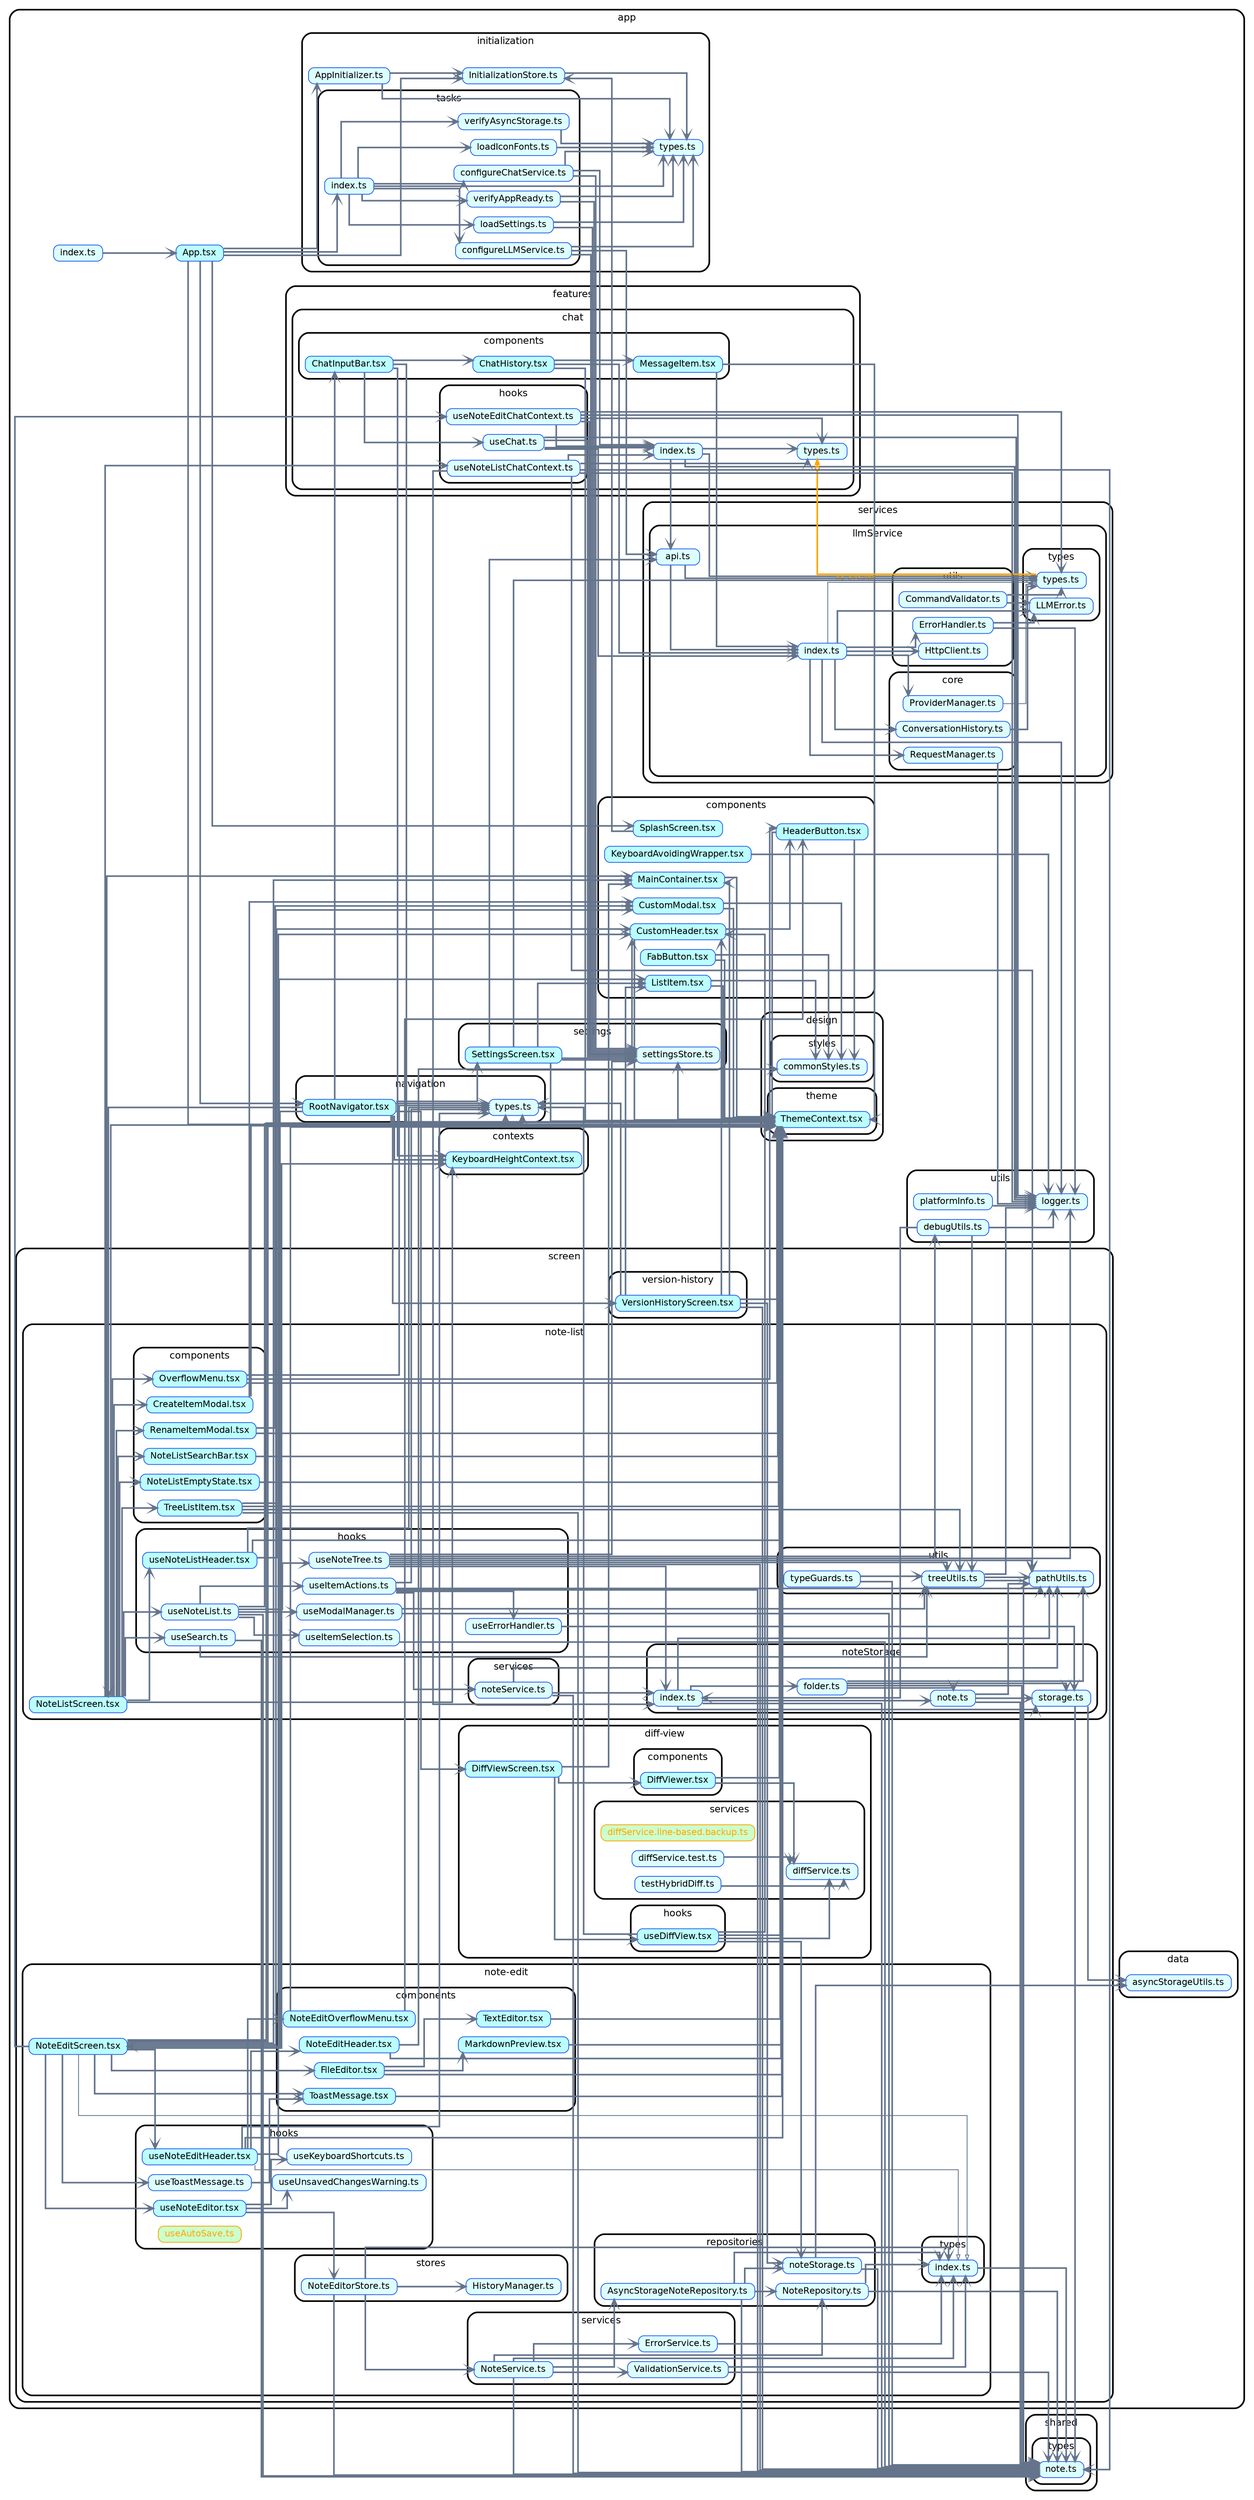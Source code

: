 strict digraph "dependency-cruiser output"{
    rankdir="LR" splines="ortho" overlap="false" nodesep="0.16" ranksep="0.18" fontname="Helvetica" fontsize="12" style="rounded,bold,filled" fillcolor="#ffffff" compound="true" bgcolor="white" concentrate="true"
    node [shape="box" style="filled,rounded" height="0.2" color="#2563eb" fillcolor="#e8f4fd" fontcolor="black" fontname="Helvetica" fontsize="11"]
    edge [arrowhead="vee" arrowsize="0.6" penwidth="2" color="#64748b" fontname="Helvetica" fontsize="9"]

    subgraph "cluster_app" {label="app" "app/App.tsx" [label=<App.tsx> tooltip="App.tsx" URL="app/App.tsx" fillcolor="#bbfeff"] }
    "app/App.tsx" -> "app/components/SplashScreen.tsx"
    "app/App.tsx" -> "app/design/theme/ThemeContext.tsx"
    "app/App.tsx" -> "app/initialization/AppInitializer.ts"
    "app/App.tsx" -> "app/initialization/InitializationStore.ts"
    "app/App.tsx" -> "app/initialization/tasks/index.ts"
    "app/App.tsx" -> "app/navigation/RootNavigator.tsx"
    subgraph "cluster_app" {label="app" subgraph "cluster_app/components" {label="components" "app/components/CustomHeader.tsx" [label=<CustomHeader.tsx> tooltip="CustomHeader.tsx" URL="app/components/CustomHeader.tsx" fillcolor="#bbfeff"] } }
    "app/components/CustomHeader.tsx" -> "app/design/theme/ThemeContext.tsx"
    "app/components/CustomHeader.tsx" -> "app/components/HeaderButton.tsx"
    subgraph "cluster_app" {label="app" subgraph "cluster_app/components" {label="components" "app/components/CustomModal.tsx" [label=<CustomModal.tsx> tooltip="CustomModal.tsx" URL="app/components/CustomModal.tsx" fillcolor="#bbfeff"] } }
    "app/components/CustomModal.tsx" -> "app/design/styles/commonStyles.ts"
    "app/components/CustomModal.tsx" -> "app/design/theme/ThemeContext.tsx"
    subgraph "cluster_app" {label="app" subgraph "cluster_app/components" {label="components" "app/components/FabButton.tsx" [label=<FabButton.tsx> tooltip="FabButton.tsx" URL="app/components/FabButton.tsx" fillcolor="#bbfeff"] } }
    "app/components/FabButton.tsx" -> "app/design/styles/commonStyles.ts"
    "app/components/FabButton.tsx" -> "app/design/theme/ThemeContext.tsx"
    subgraph "cluster_app" {label="app" subgraph "cluster_app/components" {label="components" "app/components/HeaderButton.tsx" [label=<HeaderButton.tsx> tooltip="HeaderButton.tsx" URL="app/components/HeaderButton.tsx" fillcolor="#bbfeff"] } }
    "app/components/HeaderButton.tsx" -> "app/design/styles/commonStyles.ts"
    "app/components/HeaderButton.tsx" -> "app/design/theme/ThemeContext.tsx"
    subgraph "cluster_app" {label="app" subgraph "cluster_app/components" {label="components" "app/components/KeyboardAvoidingWrapper.tsx" [label=<KeyboardAvoidingWrapper.tsx> tooltip="KeyboardAvoidingWrapper.tsx" URL="app/components/KeyboardAvoidingWrapper.tsx" fillcolor="#bbfeff"] } }
    "app/components/KeyboardAvoidingWrapper.tsx" -> "app/utils/logger.ts"
    subgraph "cluster_app" {label="app" subgraph "cluster_app/components" {label="components" "app/components/ListItem.tsx" [label=<ListItem.tsx> tooltip="ListItem.tsx" URL="app/components/ListItem.tsx" fillcolor="#bbfeff"] } }
    "app/components/ListItem.tsx" -> "app/design/styles/commonStyles.ts"
    "app/components/ListItem.tsx" -> "app/design/theme/ThemeContext.tsx"
    subgraph "cluster_app" {label="app" subgraph "cluster_app/components" {label="components" "app/components/MainContainer.tsx" [label=<MainContainer.tsx> tooltip="MainContainer.tsx" URL="app/components/MainContainer.tsx" fillcolor="#bbfeff"] } }
    "app/components/MainContainer.tsx" -> "app/design/theme/ThemeContext.tsx"
    subgraph "cluster_app" {label="app" subgraph "cluster_app/components" {label="components" "app/components/SplashScreen.tsx" [label=<SplashScreen.tsx> tooltip="SplashScreen.tsx" URL="app/components/SplashScreen.tsx" fillcolor="#bbfeff"] } }
    "app/components/SplashScreen.tsx" -> "app/initialization/InitializationStore.ts"
    subgraph "cluster_app" {label="app" subgraph "cluster_app/contexts" {label="contexts" "app/contexts/KeyboardHeightContext.tsx" [label=<KeyboardHeightContext.tsx> tooltip="KeyboardHeightContext.tsx" URL="app/contexts/KeyboardHeightContext.tsx" fillcolor="#bbfeff"] } }
    subgraph "cluster_app" {label="app" subgraph "cluster_app/data" {label="data" "app/data/asyncStorageUtils.ts" [label=<asyncStorageUtils.ts> tooltip="asyncStorageUtils.ts" URL="app/data/asyncStorageUtils.ts" fillcolor="#ddfeff"] } }
    subgraph "cluster_app" {label="app" subgraph "cluster_app/design" {label="design" subgraph "cluster_app/design/styles" {label="styles" "app/design/styles/commonStyles.ts" [label=<commonStyles.ts> tooltip="commonStyles.ts" URL="app/design/styles/commonStyles.ts" fillcolor="#ddfeff"] } } }
    subgraph "cluster_app" {label="app" subgraph "cluster_app/design" {label="design" subgraph "cluster_app/design/theme" {label="theme" "app/design/theme/ThemeContext.tsx" [label=<ThemeContext.tsx> tooltip="ThemeContext.tsx" URL="app/design/theme/ThemeContext.tsx" fillcolor="#bbfeff"] } } }
    "app/design/theme/ThemeContext.tsx" -> "app/settings/settingsStore.ts"
    subgraph "cluster_app" {label="app" subgraph "cluster_app/features" {label="features" subgraph "cluster_app/features/chat" {label="chat" subgraph "cluster_app/features/chat/components" {label="components" "app/features/chat/components/ChatHistory.tsx" [label=<ChatHistory.tsx> tooltip="ChatHistory.tsx" URL="app/features/chat/components/ChatHistory.tsx" fillcolor="#bbfeff"] } } } }
    "app/features/chat/components/ChatHistory.tsx" -> "app/design/theme/ThemeContext.tsx"
    "app/features/chat/components/ChatHistory.tsx" -> "app/services/llmService/index.ts"
    "app/features/chat/components/ChatHistory.tsx" -> "app/features/chat/components/MessageItem.tsx"
    subgraph "cluster_app" {label="app" subgraph "cluster_app/features" {label="features" subgraph "cluster_app/features/chat" {label="chat" subgraph "cluster_app/features/chat/components" {label="components" "app/features/chat/components/ChatInputBar.tsx" [label=<ChatInputBar.tsx> tooltip="ChatInputBar.tsx" URL="app/features/chat/components/ChatInputBar.tsx" fillcolor="#bbfeff"] } } } }
    "app/features/chat/components/ChatInputBar.tsx" -> "app/contexts/KeyboardHeightContext.tsx"
    "app/features/chat/components/ChatInputBar.tsx" -> "app/design/theme/ThemeContext.tsx"
    "app/features/chat/components/ChatInputBar.tsx" -> "app/features/chat/components/ChatHistory.tsx"
    "app/features/chat/components/ChatInputBar.tsx" -> "app/features/chat/hooks/useChat.ts"
    subgraph "cluster_app" {label="app" subgraph "cluster_app/features" {label="features" subgraph "cluster_app/features/chat" {label="chat" subgraph "cluster_app/features/chat/components" {label="components" "app/features/chat/components/MessageItem.tsx" [label=<MessageItem.tsx> tooltip="MessageItem.tsx" URL="app/features/chat/components/MessageItem.tsx" fillcolor="#bbfeff"] } } } }
    "app/features/chat/components/MessageItem.tsx" -> "app/design/theme/ThemeContext.tsx"
    "app/features/chat/components/MessageItem.tsx" -> "app/services/llmService/index.ts"
    subgraph "cluster_app" {label="app" subgraph "cluster_app/features" {label="features" subgraph "cluster_app/features/chat" {label="chat" subgraph "cluster_app/features/chat/hooks" {label="hooks" "app/features/chat/hooks/useChat.ts" [label=<useChat.ts> tooltip="useChat.ts" URL="app/features/chat/hooks/useChat.ts" fillcolor="#ddfeff"] } } } }
    "app/features/chat/hooks/useChat.ts" -> "app/services/llmService/index.ts"
    "app/features/chat/hooks/useChat.ts" -> "app/settings/settingsStore.ts"
    "app/features/chat/hooks/useChat.ts" -> "app/utils/logger.ts"
    "app/features/chat/hooks/useChat.ts" -> "app/features/chat/index.ts"
    subgraph "cluster_app" {label="app" subgraph "cluster_app/features" {label="features" subgraph "cluster_app/features/chat" {label="chat" subgraph "cluster_app/features/chat/hooks" {label="hooks" "app/features/chat/hooks/useNoteEditChatContext.ts" [label=<useNoteEditChatContext.ts> tooltip="useNoteEditChatContext.ts" URL="app/features/chat/hooks/useNoteEditChatContext.ts" fillcolor="#ddfeff"] } } } }
    "app/features/chat/hooks/useNoteEditChatContext.ts" -> "app/services/llmService/types/types.ts"
    "app/features/chat/hooks/useNoteEditChatContext.ts" -> "app/settings/settingsStore.ts"
    "app/features/chat/hooks/useNoteEditChatContext.ts" -> "app/utils/logger.ts"
    "app/features/chat/hooks/useNoteEditChatContext.ts" -> "app/features/chat/index.ts"
    "app/features/chat/hooks/useNoteEditChatContext.ts" -> "app/features/chat/types.ts"
    subgraph "cluster_app" {label="app" subgraph "cluster_app/features" {label="features" subgraph "cluster_app/features/chat" {label="chat" subgraph "cluster_app/features/chat/hooks" {label="hooks" "app/features/chat/hooks/useNoteListChatContext.ts" [label=<useNoteListChatContext.ts> tooltip="useNoteListChatContext.ts" URL="app/features/chat/hooks/useNoteListChatContext.ts" fillcolor="#ddfeff"] } } } }
    "app/features/chat/hooks/useNoteListChatContext.ts" -> "app/screen/note-list/noteStorage/index.ts"
    "app/features/chat/hooks/useNoteListChatContext.ts" -> "app/screen/note-list/utils/pathUtils.ts"
    "app/features/chat/hooks/useNoteListChatContext.ts" -> "app/utils/logger.ts"
    "app/features/chat/hooks/useNoteListChatContext.ts" -> "app/features/chat/index.ts"
    "app/features/chat/hooks/useNoteListChatContext.ts" -> "app/features/chat/types.ts"
    "app/features/chat/hooks/useNoteListChatContext.ts" -> "shared/types/note.ts"
    subgraph "cluster_app" {label="app" subgraph "cluster_app/features" {label="features" subgraph "cluster_app/features/chat" {label="chat" "app/features/chat/index.ts" [label=<index.ts> tooltip="index.ts" URL="app/features/chat/index.ts" fillcolor="#ddfeff"] } } }
    "app/features/chat/index.ts" -> "app/services/llmService/api.ts"
    "app/features/chat/index.ts" -> "app/services/llmService/types/types.ts"
    "app/features/chat/index.ts" -> "app/utils/logger.ts"
    "app/features/chat/index.ts" -> "app/features/chat/types.ts"
    subgraph "cluster_app" {label="app" subgraph "cluster_app/features" {label="features" subgraph "cluster_app/features/chat" {label="chat" "app/features/chat/types.ts" [label=<types.ts> tooltip="types.ts" URL="app/features/chat/types.ts" fillcolor="#ddfeff"] } } }
    "app/features/chat/types.ts" -> "app/services/llmService/types/types.ts" [xlabel="no-circular" tooltip="no-circular" arrowhead="normalnoneodot" fontcolor="orange" color="orange"]
    subgraph "cluster_app" {label="app" "app/index.ts" [label=<index.ts> tooltip="index.ts" URL="app/index.ts" fillcolor="#ddfeff"] }
    "app/index.ts" -> "app/App.tsx"
    subgraph "cluster_app" {label="app" subgraph "cluster_app/initialization" {label="initialization" "app/initialization/AppInitializer.ts" [label=<AppInitializer.ts> tooltip="AppInitializer.ts" URL="app/initialization/AppInitializer.ts" fillcolor="#ddfeff"] } }
    "app/initialization/AppInitializer.ts" -> "app/initialization/InitializationStore.ts"
    "app/initialization/AppInitializer.ts" -> "app/initialization/types.ts"
    subgraph "cluster_app" {label="app" subgraph "cluster_app/initialization" {label="initialization" "app/initialization/InitializationStore.ts" [label=<InitializationStore.ts> tooltip="InitializationStore.ts" URL="app/initialization/InitializationStore.ts" fillcolor="#ddfeff"] } }
    "app/initialization/InitializationStore.ts" -> "app/initialization/types.ts"
    subgraph "cluster_app" {label="app" subgraph "cluster_app/initialization" {label="initialization" subgraph "cluster_app/initialization/tasks" {label="tasks" "app/initialization/tasks/configureChatService.ts" [label=<configureChatService.ts> tooltip="configureChatService.ts" URL="app/initialization/tasks/configureChatService.ts" fillcolor="#ddfeff"] } } }
    "app/initialization/tasks/configureChatService.ts" -> "app/features/chat/index.ts"
    "app/initialization/tasks/configureChatService.ts" -> "app/settings/settingsStore.ts"
    "app/initialization/tasks/configureChatService.ts" -> "app/initialization/types.ts"
    subgraph "cluster_app" {label="app" subgraph "cluster_app/initialization" {label="initialization" subgraph "cluster_app/initialization/tasks" {label="tasks" "app/initialization/tasks/configureLLMService.ts" [label=<configureLLMService.ts> tooltip="configureLLMService.ts" URL="app/initialization/tasks/configureLLMService.ts" fillcolor="#ddfeff"] } } }
    "app/initialization/tasks/configureLLMService.ts" -> "app/services/llmService/api.ts"
    "app/initialization/tasks/configureLLMService.ts" -> "app/settings/settingsStore.ts"
    "app/initialization/tasks/configureLLMService.ts" -> "app/initialization/types.ts"
    subgraph "cluster_app" {label="app" subgraph "cluster_app/initialization" {label="initialization" subgraph "cluster_app/initialization/tasks" {label="tasks" "app/initialization/tasks/index.ts" [label=<index.ts> tooltip="index.ts" URL="app/initialization/tasks/index.ts" fillcolor="#ddfeff"] } } }
    "app/initialization/tasks/index.ts" -> "app/initialization/types.ts"
    "app/initialization/tasks/index.ts" -> "app/initialization/tasks/configureChatService.ts"
    "app/initialization/tasks/index.ts" -> "app/initialization/tasks/configureLLMService.ts"
    "app/initialization/tasks/index.ts" -> "app/initialization/tasks/loadIconFonts.ts"
    "app/initialization/tasks/index.ts" -> "app/initialization/tasks/loadSettings.ts"
    "app/initialization/tasks/index.ts" -> "app/initialization/tasks/verifyAppReady.ts"
    "app/initialization/tasks/index.ts" -> "app/initialization/tasks/verifyAsyncStorage.ts"
    subgraph "cluster_app" {label="app" subgraph "cluster_app/initialization" {label="initialization" subgraph "cluster_app/initialization/tasks" {label="tasks" "app/initialization/tasks/loadIconFonts.ts" [label=<loadIconFonts.ts> tooltip="loadIconFonts.ts" URL="app/initialization/tasks/loadIconFonts.ts" fillcolor="#ddfeff"] } } }
    "app/initialization/tasks/loadIconFonts.ts" -> "app/initialization/types.ts"
    subgraph "cluster_app" {label="app" subgraph "cluster_app/initialization" {label="initialization" subgraph "cluster_app/initialization/tasks" {label="tasks" "app/initialization/tasks/loadSettings.ts" [label=<loadSettings.ts> tooltip="loadSettings.ts" URL="app/initialization/tasks/loadSettings.ts" fillcolor="#ddfeff"] } } }
    "app/initialization/tasks/loadSettings.ts" -> "app/settings/settingsStore.ts"
    "app/initialization/tasks/loadSettings.ts" -> "app/initialization/types.ts"
    subgraph "cluster_app" {label="app" subgraph "cluster_app/initialization" {label="initialization" subgraph "cluster_app/initialization/tasks" {label="tasks" "app/initialization/tasks/verifyAppReady.ts" [label=<verifyAppReady.ts> tooltip="verifyAppReady.ts" URL="app/initialization/tasks/verifyAppReady.ts" fillcolor="#ddfeff"] } } }
    "app/initialization/tasks/verifyAppReady.ts" -> "app/settings/settingsStore.ts"
    "app/initialization/tasks/verifyAppReady.ts" -> "app/initialization/types.ts"
    subgraph "cluster_app" {label="app" subgraph "cluster_app/initialization" {label="initialization" subgraph "cluster_app/initialization/tasks" {label="tasks" "app/initialization/tasks/verifyAsyncStorage.ts" [label=<verifyAsyncStorage.ts> tooltip="verifyAsyncStorage.ts" URL="app/initialization/tasks/verifyAsyncStorage.ts" fillcolor="#ddfeff"] } } }
    "app/initialization/tasks/verifyAsyncStorage.ts" -> "app/initialization/types.ts"
    subgraph "cluster_app" {label="app" subgraph "cluster_app/initialization" {label="initialization" "app/initialization/types.ts" [label=<types.ts> tooltip="types.ts" URL="app/initialization/types.ts" fillcolor="#ddfeff"] } }
    subgraph "cluster_app" {label="app" subgraph "cluster_app/navigation" {label="navigation" "app/navigation/RootNavigator.tsx" [label=<RootNavigator.tsx> tooltip="RootNavigator.tsx" URL="app/navigation/RootNavigator.tsx" fillcolor="#bbfeff"] } }
    "app/navigation/RootNavigator.tsx" -> "app/contexts/KeyboardHeightContext.tsx"
    "app/navigation/RootNavigator.tsx" -> "app/design/theme/ThemeContext.tsx"
    "app/navigation/RootNavigator.tsx" -> "app/features/chat/components/ChatInputBar.tsx"
    "app/navigation/RootNavigator.tsx" -> "app/screen/diff-view/DiffViewScreen.tsx"
    "app/navigation/RootNavigator.tsx" -> "app/screen/note-edit/NoteEditScreen.tsx"
    "app/navigation/RootNavigator.tsx" -> "app/screen/note-list/NoteListScreen.tsx"
    "app/navigation/RootNavigator.tsx" -> "app/screen/version-history/VersionHistoryScreen.tsx"
    "app/navigation/RootNavigator.tsx" -> "app/settings/SettingsScreen.tsx"
    "app/navigation/RootNavigator.tsx" -> "app/navigation/types.ts"
    subgraph "cluster_app" {label="app" subgraph "cluster_app/navigation" {label="navigation" "app/navigation/types.ts" [label=<types.ts> tooltip="types.ts" URL="app/navigation/types.ts" fillcolor="#ddfeff"] } }
    subgraph "cluster_app" {label="app" subgraph "cluster_app/screen" {label="screen" subgraph "cluster_app/screen/diff-view" {label="diff-view" "app/screen/diff-view/DiffViewScreen.tsx" [label=<DiffViewScreen.tsx> tooltip="DiffViewScreen.tsx" URL="app/screen/diff-view/DiffViewScreen.tsx" fillcolor="#bbfeff"] } } }
    "app/screen/diff-view/DiffViewScreen.tsx" -> "app/components/MainContainer.tsx"
    "app/screen/diff-view/DiffViewScreen.tsx" -> "app/screen/diff-view/components/DiffViewer.tsx"
    "app/screen/diff-view/DiffViewScreen.tsx" -> "app/screen/diff-view/hooks/useDiffView.tsx"
    subgraph "cluster_app" {label="app" subgraph "cluster_app/screen" {label="screen" subgraph "cluster_app/screen/diff-view" {label="diff-view" subgraph "cluster_app/screen/diff-view/components" {label="components" "app/screen/diff-view/components/DiffViewer.tsx" [label=<DiffViewer.tsx> tooltip="DiffViewer.tsx" URL="app/screen/diff-view/components/DiffViewer.tsx" fillcolor="#bbfeff"] } } } }
    "app/screen/diff-view/components/DiffViewer.tsx" -> "app/design/theme/ThemeContext.tsx"
    "app/screen/diff-view/components/DiffViewer.tsx" -> "app/screen/diff-view/services/diffService.ts"
    subgraph "cluster_app" {label="app" subgraph "cluster_app/screen" {label="screen" subgraph "cluster_app/screen/diff-view" {label="diff-view" subgraph "cluster_app/screen/diff-view/hooks" {label="hooks" "app/screen/diff-view/hooks/useDiffView.tsx" [label=<useDiffView.tsx> tooltip="useDiffView.tsx" URL="app/screen/diff-view/hooks/useDiffView.tsx" fillcolor="#bbfeff"] } } } }
    "app/screen/diff-view/hooks/useDiffView.tsx" -> "app/components/CustomHeader.tsx"
    "app/screen/diff-view/hooks/useDiffView.tsx" -> "app/design/theme/ThemeContext.tsx"
    "app/screen/diff-view/hooks/useDiffView.tsx" -> "app/navigation/types.ts"
    "app/screen/diff-view/hooks/useDiffView.tsx" -> "app/screen/note-edit/repositories/noteStorage.ts"
    "app/screen/diff-view/hooks/useDiffView.tsx" -> "app/screen/diff-view/services/diffService.ts"
    subgraph "cluster_app" {label="app" subgraph "cluster_app/screen" {label="screen" subgraph "cluster_app/screen/diff-view" {label="diff-view" subgraph "cluster_app/screen/diff-view/services" {label="services" "app/screen/diff-view/services/diffService.line-based.backup.ts" [label=<diffService.line-based.backup.ts> tooltip="no-orphans" URL="app/screen/diff-view/services/diffService.line-based.backup.ts" fillcolor="#ccffcc" fontcolor="orange" color="orange"] } } } }
    subgraph "cluster_app" {label="app" subgraph "cluster_app/screen" {label="screen" subgraph "cluster_app/screen/diff-view" {label="diff-view" subgraph "cluster_app/screen/diff-view/services" {label="services" "app/screen/diff-view/services/diffService.test.ts" [label=<diffService.test.ts> tooltip="diffService.test.ts" URL="app/screen/diff-view/services/diffService.test.ts" fillcolor="#ddfeff"] } } } }
    "app/screen/diff-view/services/diffService.test.ts" -> "app/screen/diff-view/services/diffService.ts"
    subgraph "cluster_app" {label="app" subgraph "cluster_app/screen" {label="screen" subgraph "cluster_app/screen/diff-view" {label="diff-view" subgraph "cluster_app/screen/diff-view/services" {label="services" "app/screen/diff-view/services/diffService.ts" [label=<diffService.ts> tooltip="diffService.ts" URL="app/screen/diff-view/services/diffService.ts" fillcolor="#ddfeff"] } } } }
    subgraph "cluster_app" {label="app" subgraph "cluster_app/screen" {label="screen" subgraph "cluster_app/screen/diff-view" {label="diff-view" subgraph "cluster_app/screen/diff-view/services" {label="services" "app/screen/diff-view/services/testHybridDiff.ts" [label=<testHybridDiff.ts> tooltip="testHybridDiff.ts" URL="app/screen/diff-view/services/testHybridDiff.ts" fillcolor="#ddfeff"] } } } }
    "app/screen/diff-view/services/testHybridDiff.ts" -> "app/screen/diff-view/services/diffService.ts"
    subgraph "cluster_app" {label="app" subgraph "cluster_app/screen" {label="screen" subgraph "cluster_app/screen/note-edit" {label="note-edit" "app/screen/note-edit/NoteEditScreen.tsx" [label=<NoteEditScreen.tsx> tooltip="NoteEditScreen.tsx" URL="app/screen/note-edit/NoteEditScreen.tsx" fillcolor="#bbfeff"] } } }
    "app/screen/note-edit/NoteEditScreen.tsx" -> "app/components/CustomModal.tsx"
    "app/screen/note-edit/NoteEditScreen.tsx" -> "app/components/MainContainer.tsx"
    "app/screen/note-edit/NoteEditScreen.tsx" -> "app/contexts/KeyboardHeightContext.tsx"
    "app/screen/note-edit/NoteEditScreen.tsx" -> "app/design/theme/ThemeContext.tsx"
    "app/screen/note-edit/NoteEditScreen.tsx" -> "app/features/chat/hooks/useNoteEditChatContext.ts"
    "app/screen/note-edit/NoteEditScreen.tsx" -> "app/navigation/types.ts"
    "app/screen/note-edit/NoteEditScreen.tsx" -> "app/screen/note-edit/components/FileEditor.tsx"
    "app/screen/note-edit/NoteEditScreen.tsx" -> "app/screen/note-edit/components/ToastMessage.tsx"
    "app/screen/note-edit/NoteEditScreen.tsx" -> "app/screen/note-edit/hooks/useNoteEditHeader.tsx"
    "app/screen/note-edit/NoteEditScreen.tsx" -> "app/screen/note-edit/hooks/useNoteEditor.tsx"
    "app/screen/note-edit/NoteEditScreen.tsx" -> "app/screen/note-edit/hooks/useToastMessage.ts"
    "app/screen/note-edit/NoteEditScreen.tsx" -> "app/screen/note-edit/types/index.ts" [arrowhead="onormal" penwidth="1.0"]
    subgraph "cluster_app" {label="app" subgraph "cluster_app/screen" {label="screen" subgraph "cluster_app/screen/note-edit" {label="note-edit" subgraph "cluster_app/screen/note-edit/components" {label="components" "app/screen/note-edit/components/FileEditor.tsx" [label=<FileEditor.tsx> tooltip="FileEditor.tsx" URL="app/screen/note-edit/components/FileEditor.tsx" fillcolor="#bbfeff"] } } } }
    "app/screen/note-edit/components/FileEditor.tsx" -> "app/design/theme/ThemeContext.tsx"
    "app/screen/note-edit/components/FileEditor.tsx" -> "app/screen/note-edit/components/MarkdownPreview.tsx"
    "app/screen/note-edit/components/FileEditor.tsx" -> "app/screen/note-edit/components/TextEditor.tsx"
    subgraph "cluster_app" {label="app" subgraph "cluster_app/screen" {label="screen" subgraph "cluster_app/screen/note-edit" {label="note-edit" subgraph "cluster_app/screen/note-edit/components" {label="components" "app/screen/note-edit/components/MarkdownPreview.tsx" [label=<MarkdownPreview.tsx> tooltip="MarkdownPreview.tsx" URL="app/screen/note-edit/components/MarkdownPreview.tsx" fillcolor="#bbfeff"] } } } }
    "app/screen/note-edit/components/MarkdownPreview.tsx" -> "app/design/theme/ThemeContext.tsx"
    subgraph "cluster_app" {label="app" subgraph "cluster_app/screen" {label="screen" subgraph "cluster_app/screen/note-edit" {label="note-edit" subgraph "cluster_app/screen/note-edit/components" {label="components" "app/screen/note-edit/components/NoteEditHeader.tsx" [label=<NoteEditHeader.tsx> tooltip="NoteEditHeader.tsx" URL="app/screen/note-edit/components/NoteEditHeader.tsx" fillcolor="#bbfeff"] } } } }
    "app/screen/note-edit/components/NoteEditHeader.tsx" -> "app/design/styles/commonStyles.ts"
    "app/screen/note-edit/components/NoteEditHeader.tsx" -> "app/design/theme/ThemeContext.tsx"
    subgraph "cluster_app" {label="app" subgraph "cluster_app/screen" {label="screen" subgraph "cluster_app/screen/note-edit" {label="note-edit" subgraph "cluster_app/screen/note-edit/components" {label="components" "app/screen/note-edit/components/NoteEditOverflowMenu.tsx" [label=<NoteEditOverflowMenu.tsx> tooltip="NoteEditOverflowMenu.tsx" URL="app/screen/note-edit/components/NoteEditOverflowMenu.tsx" fillcolor="#bbfeff"] } } } }
    "app/screen/note-edit/components/NoteEditOverflowMenu.tsx" -> "app/components/HeaderButton.tsx"
    "app/screen/note-edit/components/NoteEditOverflowMenu.tsx" -> "app/design/theme/ThemeContext.tsx"
    subgraph "cluster_app" {label="app" subgraph "cluster_app/screen" {label="screen" subgraph "cluster_app/screen/note-edit" {label="note-edit" subgraph "cluster_app/screen/note-edit/components" {label="components" "app/screen/note-edit/components/TextEditor.tsx" [label=<TextEditor.tsx> tooltip="TextEditor.tsx" URL="app/screen/note-edit/components/TextEditor.tsx" fillcolor="#bbfeff"] } } } }
    "app/screen/note-edit/components/TextEditor.tsx" -> "app/design/theme/ThemeContext.tsx"
    subgraph "cluster_app" {label="app" subgraph "cluster_app/screen" {label="screen" subgraph "cluster_app/screen/note-edit" {label="note-edit" subgraph "cluster_app/screen/note-edit/components" {label="components" "app/screen/note-edit/components/ToastMessage.tsx" [label=<ToastMessage.tsx> tooltip="ToastMessage.tsx" URL="app/screen/note-edit/components/ToastMessage.tsx" fillcolor="#bbfeff"] } } } }
    "app/screen/note-edit/components/ToastMessage.tsx" -> "app/design/theme/ThemeContext.tsx"
    subgraph "cluster_app" {label="app" subgraph "cluster_app/screen" {label="screen" subgraph "cluster_app/screen/note-edit" {label="note-edit" subgraph "cluster_app/screen/note-edit/hooks" {label="hooks" "app/screen/note-edit/hooks/useAutoSave.ts" [label=<useAutoSave.ts> tooltip="no-orphans" URL="app/screen/note-edit/hooks/useAutoSave.ts" fillcolor="#ccffcc" fontcolor="orange" color="orange"] } } } }
    subgraph "cluster_app" {label="app" subgraph "cluster_app/screen" {label="screen" subgraph "cluster_app/screen/note-edit" {label="note-edit" subgraph "cluster_app/screen/note-edit/hooks" {label="hooks" "app/screen/note-edit/hooks/useKeyboardShortcuts.ts" [label=<useKeyboardShortcuts.ts> tooltip="useKeyboardShortcuts.ts" URL="app/screen/note-edit/hooks/useKeyboardShortcuts.ts" fillcolor="#ddfeff"] } } } }
    subgraph "cluster_app" {label="app" subgraph "cluster_app/screen" {label="screen" subgraph "cluster_app/screen/note-edit" {label="note-edit" subgraph "cluster_app/screen/note-edit/hooks" {label="hooks" "app/screen/note-edit/hooks/useNoteEditHeader.tsx" [label=<useNoteEditHeader.tsx> tooltip="useNoteEditHeader.tsx" URL="app/screen/note-edit/hooks/useNoteEditHeader.tsx" fillcolor="#bbfeff"] } } } }
    "app/screen/note-edit/hooks/useNoteEditHeader.tsx" -> "app/components/CustomHeader.tsx"
    "app/screen/note-edit/hooks/useNoteEditHeader.tsx" -> "app/design/theme/ThemeContext.tsx"
    "app/screen/note-edit/hooks/useNoteEditHeader.tsx" -> "app/navigation/types.ts"
    "app/screen/note-edit/hooks/useNoteEditHeader.tsx" -> "app/screen/note-edit/components/NoteEditHeader.tsx"
    "app/screen/note-edit/hooks/useNoteEditHeader.tsx" -> "app/screen/note-edit/components/NoteEditOverflowMenu.tsx"
    "app/screen/note-edit/hooks/useNoteEditHeader.tsx" -> "app/screen/note-edit/types/index.ts" [arrowhead="onormal" penwidth="1.0"]
    subgraph "cluster_app" {label="app" subgraph "cluster_app/screen" {label="screen" subgraph "cluster_app/screen/note-edit" {label="note-edit" subgraph "cluster_app/screen/note-edit/hooks" {label="hooks" "app/screen/note-edit/hooks/useNoteEditor.tsx" [label=<useNoteEditor.tsx> tooltip="useNoteEditor.tsx" URL="app/screen/note-edit/hooks/useNoteEditor.tsx" fillcolor="#bbfeff"] } } } }
    "app/screen/note-edit/hooks/useNoteEditor.tsx" -> "app/screen/note-edit/stores/NoteEditorStore.ts"
    "app/screen/note-edit/hooks/useNoteEditor.tsx" -> "app/screen/note-edit/hooks/useKeyboardShortcuts.ts"
    "app/screen/note-edit/hooks/useNoteEditor.tsx" -> "app/screen/note-edit/hooks/useUnsavedChangesWarning.ts"
    subgraph "cluster_app" {label="app" subgraph "cluster_app/screen" {label="screen" subgraph "cluster_app/screen/note-edit" {label="note-edit" subgraph "cluster_app/screen/note-edit/hooks" {label="hooks" "app/screen/note-edit/hooks/useToastMessage.ts" [label=<useToastMessage.ts> tooltip="useToastMessage.ts" URL="app/screen/note-edit/hooks/useToastMessage.ts" fillcolor="#ddfeff"] } } } }
    "app/screen/note-edit/hooks/useToastMessage.ts" -> "app/screen/note-edit/components/ToastMessage.tsx"
    subgraph "cluster_app" {label="app" subgraph "cluster_app/screen" {label="screen" subgraph "cluster_app/screen/note-edit" {label="note-edit" subgraph "cluster_app/screen/note-edit/hooks" {label="hooks" "app/screen/note-edit/hooks/useUnsavedChangesWarning.ts" [label=<useUnsavedChangesWarning.ts> tooltip="useUnsavedChangesWarning.ts" URL="app/screen/note-edit/hooks/useUnsavedChangesWarning.ts" fillcolor="#ddfeff"] } } } }
    subgraph "cluster_app" {label="app" subgraph "cluster_app/screen" {label="screen" subgraph "cluster_app/screen/note-edit" {label="note-edit" subgraph "cluster_app/screen/note-edit/repositories" {label="repositories" "app/screen/note-edit/repositories/AsyncStorageNoteRepository.ts" [label=<AsyncStorageNoteRepository.ts> tooltip="AsyncStorageNoteRepository.ts" URL="app/screen/note-edit/repositories/AsyncStorageNoteRepository.ts" fillcolor="#ddfeff"] } } } }
    "app/screen/note-edit/repositories/AsyncStorageNoteRepository.ts" -> "app/screen/note-edit/types/index.ts"
    "app/screen/note-edit/repositories/AsyncStorageNoteRepository.ts" -> "app/screen/note-edit/repositories/NoteRepository.ts"
    "app/screen/note-edit/repositories/AsyncStorageNoteRepository.ts" -> "app/screen/note-edit/repositories/noteStorage.ts"
    "app/screen/note-edit/repositories/AsyncStorageNoteRepository.ts" -> "shared/types/note.ts"
    subgraph "cluster_app" {label="app" subgraph "cluster_app/screen" {label="screen" subgraph "cluster_app/screen/note-edit" {label="note-edit" subgraph "cluster_app/screen/note-edit/repositories" {label="repositories" "app/screen/note-edit/repositories/NoteRepository.ts" [label=<NoteRepository.ts> tooltip="NoteRepository.ts" URL="app/screen/note-edit/repositories/NoteRepository.ts" fillcolor="#ddfeff"] } } } }
    "app/screen/note-edit/repositories/NoteRepository.ts" -> "app/screen/note-edit/types/index.ts"
    "app/screen/note-edit/repositories/NoteRepository.ts" -> "shared/types/note.ts"
    subgraph "cluster_app" {label="app" subgraph "cluster_app/screen" {label="screen" subgraph "cluster_app/screen/note-edit" {label="note-edit" subgraph "cluster_app/screen/note-edit/repositories" {label="repositories" "app/screen/note-edit/repositories/noteStorage.ts" [label=<noteStorage.ts> tooltip="noteStorage.ts" URL="app/screen/note-edit/repositories/noteStorage.ts" fillcolor="#ddfeff"] } } } }
    "app/screen/note-edit/repositories/noteStorage.ts" -> "shared/types/note.ts"
    "app/screen/note-edit/repositories/noteStorage.ts" -> "app/data/asyncStorageUtils.ts"
    subgraph "cluster_app" {label="app" subgraph "cluster_app/screen" {label="screen" subgraph "cluster_app/screen/note-edit" {label="note-edit" subgraph "cluster_app/screen/note-edit/services" {label="services" "app/screen/note-edit/services/ErrorService.ts" [label=<ErrorService.ts> tooltip="ErrorService.ts" URL="app/screen/note-edit/services/ErrorService.ts" fillcolor="#ddfeff"] } } } }
    "app/screen/note-edit/services/ErrorService.ts" -> "app/screen/note-edit/types/index.ts"
    subgraph "cluster_app" {label="app" subgraph "cluster_app/screen" {label="screen" subgraph "cluster_app/screen/note-edit" {label="note-edit" subgraph "cluster_app/screen/note-edit/services" {label="services" "app/screen/note-edit/services/NoteService.ts" [label=<NoteService.ts> tooltip="NoteService.ts" URL="app/screen/note-edit/services/NoteService.ts" fillcolor="#ddfeff"] } } } }
    "app/screen/note-edit/services/NoteService.ts" -> "app/screen/note-edit/repositories/AsyncStorageNoteRepository.ts"
    "app/screen/note-edit/services/NoteService.ts" -> "app/screen/note-edit/repositories/NoteRepository.ts"
    "app/screen/note-edit/services/NoteService.ts" -> "app/screen/note-edit/types/index.ts"
    "app/screen/note-edit/services/NoteService.ts" -> "app/screen/note-edit/services/ErrorService.ts"
    "app/screen/note-edit/services/NoteService.ts" -> "app/screen/note-edit/services/ValidationService.ts"
    "app/screen/note-edit/services/NoteService.ts" -> "shared/types/note.ts"
    subgraph "cluster_app" {label="app" subgraph "cluster_app/screen" {label="screen" subgraph "cluster_app/screen/note-edit" {label="note-edit" subgraph "cluster_app/screen/note-edit/services" {label="services" "app/screen/note-edit/services/ValidationService.ts" [label=<ValidationService.ts> tooltip="ValidationService.ts" URL="app/screen/note-edit/services/ValidationService.ts" fillcolor="#ddfeff"] } } } }
    "app/screen/note-edit/services/ValidationService.ts" -> "app/screen/note-edit/types/index.ts"
    "app/screen/note-edit/services/ValidationService.ts" -> "shared/types/note.ts"
    subgraph "cluster_app" {label="app" subgraph "cluster_app/screen" {label="screen" subgraph "cluster_app/screen/note-edit" {label="note-edit" subgraph "cluster_app/screen/note-edit/stores" {label="stores" "app/screen/note-edit/stores/HistoryManager.ts" [label=<HistoryManager.ts> tooltip="HistoryManager.ts" URL="app/screen/note-edit/stores/HistoryManager.ts" fillcolor="#ddfeff"] } } } }
    subgraph "cluster_app" {label="app" subgraph "cluster_app/screen" {label="screen" subgraph "cluster_app/screen/note-edit" {label="note-edit" subgraph "cluster_app/screen/note-edit/stores" {label="stores" "app/screen/note-edit/stores/NoteEditorStore.ts" [label=<NoteEditorStore.ts> tooltip="NoteEditorStore.ts" URL="app/screen/note-edit/stores/NoteEditorStore.ts" fillcolor="#ddfeff"] } } } }
    "app/screen/note-edit/stores/NoteEditorStore.ts" -> "app/screen/note-edit/services/NoteService.ts"
    "app/screen/note-edit/stores/NoteEditorStore.ts" -> "app/screen/note-edit/types/index.ts"
    "app/screen/note-edit/stores/NoteEditorStore.ts" -> "app/screen/note-edit/stores/HistoryManager.ts"
    "app/screen/note-edit/stores/NoteEditorStore.ts" -> "shared/types/note.ts"
    subgraph "cluster_app" {label="app" subgraph "cluster_app/screen" {label="screen" subgraph "cluster_app/screen/note-edit" {label="note-edit" subgraph "cluster_app/screen/note-edit/types" {label="types" "app/screen/note-edit/types/index.ts" [label=<index.ts> tooltip="index.ts" URL="app/screen/note-edit/types/index.ts" fillcolor="#ddfeff"] } } } }
    "app/screen/note-edit/types/index.ts" -> "shared/types/note.ts"
    subgraph "cluster_app" {label="app" subgraph "cluster_app/screen" {label="screen" subgraph "cluster_app/screen/note-list" {label="note-list" "app/screen/note-list/NoteListScreen.tsx" [label=<NoteListScreen.tsx> tooltip="NoteListScreen.tsx" URL="app/screen/note-list/NoteListScreen.tsx" fillcolor="#bbfeff"] } } }
    "app/screen/note-list/NoteListScreen.tsx" -> "app/components/MainContainer.tsx"
    "app/screen/note-list/NoteListScreen.tsx" -> "app/contexts/KeyboardHeightContext.tsx"
    "app/screen/note-list/NoteListScreen.tsx" -> "app/design/theme/ThemeContext.tsx"
    "app/screen/note-list/NoteListScreen.tsx" -> "app/features/chat/hooks/useNoteListChatContext.ts"
    "app/screen/note-list/NoteListScreen.tsx" -> "app/screen/note-list/components/CreateItemModal.tsx"
    "app/screen/note-list/NoteListScreen.tsx" -> "app/screen/note-list/components/NoteListEmptyState.tsx"
    "app/screen/note-list/NoteListScreen.tsx" -> "app/screen/note-list/components/NoteListSearchBar.tsx"
    "app/screen/note-list/NoteListScreen.tsx" -> "app/screen/note-list/components/OverflowMenu.tsx"
    "app/screen/note-list/NoteListScreen.tsx" -> "app/screen/note-list/components/RenameItemModal.tsx"
    "app/screen/note-list/NoteListScreen.tsx" -> "app/screen/note-list/components/TreeListItem.tsx"
    "app/screen/note-list/NoteListScreen.tsx" -> "app/screen/note-list/hooks/useNoteList.ts"
    "app/screen/note-list/NoteListScreen.tsx" -> "app/screen/note-list/hooks/useNoteListHeader.tsx"
    "app/screen/note-list/NoteListScreen.tsx" -> "app/screen/note-list/hooks/useSearch.ts"
    subgraph "cluster_app" {label="app" subgraph "cluster_app/screen" {label="screen" subgraph "cluster_app/screen/note-list" {label="note-list" subgraph "cluster_app/screen/note-list/components" {label="components" "app/screen/note-list/components/CreateItemModal.tsx" [label=<CreateItemModal.tsx> tooltip="CreateItemModal.tsx" URL="app/screen/note-list/components/CreateItemModal.tsx" fillcolor="#bbfeff"] } } } }
    "app/screen/note-list/components/CreateItemModal.tsx" -> "app/components/CustomModal.tsx"
    "app/screen/note-list/components/CreateItemModal.tsx" -> "app/design/theme/ThemeContext.tsx"
    subgraph "cluster_app" {label="app" subgraph "cluster_app/screen" {label="screen" subgraph "cluster_app/screen/note-list" {label="note-list" subgraph "cluster_app/screen/note-list/components" {label="components" "app/screen/note-list/components/NoteListEmptyState.tsx" [label=<NoteListEmptyState.tsx> tooltip="NoteListEmptyState.tsx" URL="app/screen/note-list/components/NoteListEmptyState.tsx" fillcolor="#bbfeff"] } } } }
    "app/screen/note-list/components/NoteListEmptyState.tsx" -> "app/design/theme/ThemeContext.tsx"
    subgraph "cluster_app" {label="app" subgraph "cluster_app/screen" {label="screen" subgraph "cluster_app/screen/note-list" {label="note-list" subgraph "cluster_app/screen/note-list/components" {label="components" "app/screen/note-list/components/NoteListSearchBar.tsx" [label=<NoteListSearchBar.tsx> tooltip="NoteListSearchBar.tsx" URL="app/screen/note-list/components/NoteListSearchBar.tsx" fillcolor="#bbfeff"] } } } }
    "app/screen/note-list/components/NoteListSearchBar.tsx" -> "app/design/theme/ThemeContext.tsx"
    subgraph "cluster_app" {label="app" subgraph "cluster_app/screen" {label="screen" subgraph "cluster_app/screen/note-list" {label="note-list" subgraph "cluster_app/screen/note-list/components" {label="components" "app/screen/note-list/components/OverflowMenu.tsx" [label=<OverflowMenu.tsx> tooltip="OverflowMenu.tsx" URL="app/screen/note-list/components/OverflowMenu.tsx" fillcolor="#bbfeff"] } } } }
    "app/screen/note-list/components/OverflowMenu.tsx" -> "app/components/HeaderButton.tsx"
    "app/screen/note-list/components/OverflowMenu.tsx" -> "app/design/theme/ThemeContext.tsx"
    "app/screen/note-list/components/OverflowMenu.tsx" -> "app/navigation/types.ts"
    subgraph "cluster_app" {label="app" subgraph "cluster_app/screen" {label="screen" subgraph "cluster_app/screen/note-list" {label="note-list" subgraph "cluster_app/screen/note-list/components" {label="components" "app/screen/note-list/components/RenameItemModal.tsx" [label=<RenameItemModal.tsx> tooltip="RenameItemModal.tsx" URL="app/screen/note-list/components/RenameItemModal.tsx" fillcolor="#bbfeff"] } } } }
    "app/screen/note-list/components/RenameItemModal.tsx" -> "app/components/CustomModal.tsx"
    "app/screen/note-list/components/RenameItemModal.tsx" -> "app/design/theme/ThemeContext.tsx"
    subgraph "cluster_app" {label="app" subgraph "cluster_app/screen" {label="screen" subgraph "cluster_app/screen/note-list" {label="note-list" subgraph "cluster_app/screen/note-list/components" {label="components" "app/screen/note-list/components/TreeListItem.tsx" [label=<TreeListItem.tsx> tooltip="TreeListItem.tsx" URL="app/screen/note-list/components/TreeListItem.tsx" fillcolor="#bbfeff"] } } } }
    "app/screen/note-list/components/TreeListItem.tsx" -> "app/components/ListItem.tsx"
    "app/screen/note-list/components/TreeListItem.tsx" -> "app/design/theme/ThemeContext.tsx"
    "app/screen/note-list/components/TreeListItem.tsx" -> "app/screen/note-list/utils/treeUtils.ts"
    "app/screen/note-list/components/TreeListItem.tsx" -> "shared/types/note.ts"
    subgraph "cluster_app" {label="app" subgraph "cluster_app/screen" {label="screen" subgraph "cluster_app/screen/note-list" {label="note-list" subgraph "cluster_app/screen/note-list/hooks" {label="hooks" "app/screen/note-list/hooks/useErrorHandler.ts" [label=<useErrorHandler.ts> tooltip="useErrorHandler.ts" URL="app/screen/note-list/hooks/useErrorHandler.ts" fillcolor="#ddfeff"] } } } }
    "app/screen/note-list/hooks/useErrorHandler.ts" -> "app/screen/note-list/noteStorage/storage.ts"
    subgraph "cluster_app" {label="app" subgraph "cluster_app/screen" {label="screen" subgraph "cluster_app/screen/note-list" {label="note-list" subgraph "cluster_app/screen/note-list/hooks" {label="hooks" "app/screen/note-list/hooks/useItemActions.ts" [label=<useItemActions.ts> tooltip="useItemActions.ts" URL="app/screen/note-list/hooks/useItemActions.ts" fillcolor="#ddfeff"] } } } }
    "app/screen/note-list/hooks/useItemActions.ts" -> "app/navigation/types.ts"
    "app/screen/note-list/hooks/useItemActions.ts" -> "app/screen/note-list/services/noteService.ts"
    "app/screen/note-list/hooks/useItemActions.ts" -> "app/screen/note-list/utils/pathUtils.ts"
    "app/screen/note-list/hooks/useItemActions.ts" -> "app/screen/note-list/hooks/useErrorHandler.ts"
    "app/screen/note-list/hooks/useItemActions.ts" -> "shared/types/note.ts"
    subgraph "cluster_app" {label="app" subgraph "cluster_app/screen" {label="screen" subgraph "cluster_app/screen/note-list" {label="note-list" subgraph "cluster_app/screen/note-list/hooks" {label="hooks" "app/screen/note-list/hooks/useItemSelection.ts" [label=<useItemSelection.ts> tooltip="useItemSelection.ts" URL="app/screen/note-list/hooks/useItemSelection.ts" fillcolor="#ddfeff"] } } } }
    "app/screen/note-list/hooks/useItemSelection.ts" -> "shared/types/note.ts"
    subgraph "cluster_app" {label="app" subgraph "cluster_app/screen" {label="screen" subgraph "cluster_app/screen/note-list" {label="note-list" subgraph "cluster_app/screen/note-list/hooks" {label="hooks" "app/screen/note-list/hooks/useModalManager.ts" [label=<useModalManager.ts> tooltip="useModalManager.ts" URL="app/screen/note-list/hooks/useModalManager.ts" fillcolor="#ddfeff"] } } } }
    "app/screen/note-list/hooks/useModalManager.ts" -> "app/screen/note-list/utils/treeUtils.ts"
    "app/screen/note-list/hooks/useModalManager.ts" -> "shared/types/note.ts"
    subgraph "cluster_app" {label="app" subgraph "cluster_app/screen" {label="screen" subgraph "cluster_app/screen/note-list" {label="note-list" subgraph "cluster_app/screen/note-list/hooks" {label="hooks" "app/screen/note-list/hooks/useNoteList.ts" [label=<useNoteList.ts> tooltip="useNoteList.ts" URL="app/screen/note-list/hooks/useNoteList.ts" fillcolor="#ddfeff"] } } } }
    "app/screen/note-list/hooks/useNoteList.ts" -> "app/navigation/types.ts"
    "app/screen/note-list/hooks/useNoteList.ts" -> "app/screen/note-list/hooks/useItemActions.ts"
    "app/screen/note-list/hooks/useNoteList.ts" -> "app/screen/note-list/hooks/useItemSelection.ts"
    "app/screen/note-list/hooks/useNoteList.ts" -> "app/screen/note-list/hooks/useModalManager.ts"
    "app/screen/note-list/hooks/useNoteList.ts" -> "app/screen/note-list/hooks/useNoteTree.ts"
    "app/screen/note-list/hooks/useNoteList.ts" -> "shared/types/note.ts"
    subgraph "cluster_app" {label="app" subgraph "cluster_app/screen" {label="screen" subgraph "cluster_app/screen/note-list" {label="note-list" subgraph "cluster_app/screen/note-list/hooks" {label="hooks" "app/screen/note-list/hooks/useNoteListHeader.tsx" [label=<useNoteListHeader.tsx> tooltip="useNoteListHeader.tsx" URL="app/screen/note-list/hooks/useNoteListHeader.tsx" fillcolor="#bbfeff"] } } } }
    "app/screen/note-list/hooks/useNoteListHeader.tsx" -> "app/components/CustomHeader.tsx"
    "app/screen/note-list/hooks/useNoteListHeader.tsx" -> "app/design/theme/ThemeContext.tsx"
    "app/screen/note-list/hooks/useNoteListHeader.tsx" -> "app/navigation/types.ts"
    subgraph "cluster_app" {label="app" subgraph "cluster_app/screen" {label="screen" subgraph "cluster_app/screen/note-list" {label="note-list" subgraph "cluster_app/screen/note-list/hooks" {label="hooks" "app/screen/note-list/hooks/useNoteTree.ts" [label=<useNoteTree.ts> tooltip="useNoteTree.ts" URL="app/screen/note-list/hooks/useNoteTree.ts" fillcolor="#ddfeff"] } } } }
    "app/screen/note-list/hooks/useNoteTree.ts" -> "app/settings/settingsStore.ts"
    "app/screen/note-list/hooks/useNoteTree.ts" -> "app/utils/debugUtils.ts"
    "app/screen/note-list/hooks/useNoteTree.ts" -> "app/utils/logger.ts"
    "app/screen/note-list/hooks/useNoteTree.ts" -> "app/screen/note-list/noteStorage/index.ts"
    "app/screen/note-list/hooks/useNoteTree.ts" -> "app/screen/note-list/utils/pathUtils.ts"
    "app/screen/note-list/hooks/useNoteTree.ts" -> "app/screen/note-list/utils/treeUtils.ts"
    "app/screen/note-list/hooks/useNoteTree.ts" -> "shared/types/note.ts"
    subgraph "cluster_app" {label="app" subgraph "cluster_app/screen" {label="screen" subgraph "cluster_app/screen/note-list" {label="note-list" subgraph "cluster_app/screen/note-list/hooks" {label="hooks" "app/screen/note-list/hooks/useSearch.ts" [label=<useSearch.ts> tooltip="useSearch.ts" URL="app/screen/note-list/hooks/useSearch.ts" fillcolor="#ddfeff"] } } } }
    "app/screen/note-list/hooks/useSearch.ts" -> "shared/types/note.ts"
    "app/screen/note-list/hooks/useSearch.ts" -> "app/screen/note-list/utils/treeUtils.ts"
    subgraph "cluster_app" {label="app" subgraph "cluster_app/screen" {label="screen" subgraph "cluster_app/screen/note-list" {label="note-list" subgraph "cluster_app/screen/note-list/noteStorage" {label="noteStorage" "app/screen/note-list/noteStorage/folder.ts" [label=<folder.ts> tooltip="folder.ts" URL="app/screen/note-list/noteStorage/folder.ts" fillcolor="#ddfeff"] } } } }
    "app/screen/note-list/noteStorage/folder.ts" -> "app/screen/note-list/utils/pathUtils.ts"
    "app/screen/note-list/noteStorage/folder.ts" -> "app/screen/note-list/noteStorage/note.ts"
    "app/screen/note-list/noteStorage/folder.ts" -> "app/screen/note-list/noteStorage/storage.ts"
    "app/screen/note-list/noteStorage/folder.ts" -> "shared/types/note.ts"
    subgraph "cluster_app" {label="app" subgraph "cluster_app/screen" {label="screen" subgraph "cluster_app/screen/note-list" {label="note-list" subgraph "cluster_app/screen/note-list/noteStorage" {label="noteStorage" "app/screen/note-list/noteStorage/index.ts" [label=<index.ts> tooltip="index.ts" URL="app/screen/note-list/noteStorage/index.ts" fillcolor="#ddfeff"] } } } }
    "app/screen/note-list/noteStorage/index.ts" -> "app/screen/note-list/utils/pathUtils.ts"
    "app/screen/note-list/noteStorage/index.ts" -> "app/screen/note-list/noteStorage/folder.ts"
    "app/screen/note-list/noteStorage/index.ts" -> "app/screen/note-list/noteStorage/note.ts"
    "app/screen/note-list/noteStorage/index.ts" -> "app/screen/note-list/noteStorage/storage.ts"
    "app/screen/note-list/noteStorage/index.ts" -> "shared/types/note.ts"
    subgraph "cluster_app" {label="app" subgraph "cluster_app/screen" {label="screen" subgraph "cluster_app/screen/note-list" {label="note-list" subgraph "cluster_app/screen/note-list/noteStorage" {label="noteStorage" "app/screen/note-list/noteStorage/note.ts" [label=<note.ts> tooltip="note.ts" URL="app/screen/note-list/noteStorage/note.ts" fillcolor="#ddfeff"] } } } }
    "app/screen/note-list/noteStorage/note.ts" -> "app/screen/note-list/utils/pathUtils.ts"
    "app/screen/note-list/noteStorage/note.ts" -> "app/screen/note-list/noteStorage/storage.ts"
    "app/screen/note-list/noteStorage/note.ts" -> "shared/types/note.ts"
    subgraph "cluster_app" {label="app" subgraph "cluster_app/screen" {label="screen" subgraph "cluster_app/screen/note-list" {label="note-list" subgraph "cluster_app/screen/note-list/noteStorage" {label="noteStorage" "app/screen/note-list/noteStorage/storage.ts" [label=<storage.ts> tooltip="storage.ts" URL="app/screen/note-list/noteStorage/storage.ts" fillcolor="#ddfeff"] } } } }
    "app/screen/note-list/noteStorage/storage.ts" -> "app/data/asyncStorageUtils.ts"
    "app/screen/note-list/noteStorage/storage.ts" -> "shared/types/note.ts"
    subgraph "cluster_app" {label="app" subgraph "cluster_app/screen" {label="screen" subgraph "cluster_app/screen/note-list" {label="note-list" subgraph "cluster_app/screen/note-list/services" {label="services" "app/screen/note-list/services/noteService.ts" [label=<noteService.ts> tooltip="noteService.ts" URL="app/screen/note-list/services/noteService.ts" fillcolor="#ddfeff"] } } } }
    "app/screen/note-list/services/noteService.ts" -> "app/screen/note-list/noteStorage/index.ts"
    "app/screen/note-list/services/noteService.ts" -> "app/screen/note-list/utils/pathUtils.ts"
    "app/screen/note-list/services/noteService.ts" -> "shared/types/note.ts"
    subgraph "cluster_app" {label="app" subgraph "cluster_app/screen" {label="screen" subgraph "cluster_app/screen/note-list" {label="note-list" subgraph "cluster_app/screen/note-list/utils" {label="utils" "app/screen/note-list/utils/pathUtils.ts" [label=<pathUtils.ts> tooltip="pathUtils.ts" URL="app/screen/note-list/utils/pathUtils.ts" fillcolor="#ddfeff"] } } } }
    subgraph "cluster_app" {label="app" subgraph "cluster_app/screen" {label="screen" subgraph "cluster_app/screen/note-list" {label="note-list" subgraph "cluster_app/screen/note-list/utils" {label="utils" "app/screen/note-list/utils/treeUtils.ts" [label=<treeUtils.ts> tooltip="treeUtils.ts" URL="app/screen/note-list/utils/treeUtils.ts" fillcolor="#ddfeff"] } } } }
    "app/screen/note-list/utils/treeUtils.ts" -> "shared/types/note.ts"
    "app/screen/note-list/utils/treeUtils.ts" -> "app/utils/logger.ts"
    "app/screen/note-list/utils/treeUtils.ts" -> "app/screen/note-list/utils/pathUtils.ts"
    subgraph "cluster_app" {label="app" subgraph "cluster_app/screen" {label="screen" subgraph "cluster_app/screen/note-list" {label="note-list" subgraph "cluster_app/screen/note-list/utils" {label="utils" "app/screen/note-list/utils/typeGuards.ts" [label=<typeGuards.ts> tooltip="typeGuards.ts" URL="app/screen/note-list/utils/typeGuards.ts" fillcolor="#ddfeff"] } } } }
    "app/screen/note-list/utils/typeGuards.ts" -> "app/screen/note-list/utils/treeUtils.ts"
    "app/screen/note-list/utils/typeGuards.ts" -> "shared/types/note.ts"
    subgraph "cluster_app" {label="app" subgraph "cluster_app/screen" {label="screen" subgraph "cluster_app/screen/version-history" {label="version-history" "app/screen/version-history/VersionHistoryScreen.tsx" [label=<VersionHistoryScreen.tsx> tooltip="VersionHistoryScreen.tsx" URL="app/screen/version-history/VersionHistoryScreen.tsx" fillcolor="#bbfeff"] } } }
    "app/screen/version-history/VersionHistoryScreen.tsx" -> "shared/types/note.ts"
    "app/screen/version-history/VersionHistoryScreen.tsx" -> "app/components/CustomHeader.tsx"
    "app/screen/version-history/VersionHistoryScreen.tsx" -> "app/components/ListItem.tsx"
    "app/screen/version-history/VersionHistoryScreen.tsx" -> "app/components/MainContainer.tsx"
    "app/screen/version-history/VersionHistoryScreen.tsx" -> "app/design/theme/ThemeContext.tsx"
    "app/screen/version-history/VersionHistoryScreen.tsx" -> "app/navigation/types.ts"
    "app/screen/version-history/VersionHistoryScreen.tsx" -> "app/screen/note-edit/repositories/noteStorage.ts"
    subgraph "cluster_app" {label="app" subgraph "cluster_app/services" {label="services" subgraph "cluster_app/services/llmService" {label="llmService" "app/services/llmService/api.ts" [label=<api.ts> tooltip="api.ts" URL="app/services/llmService/api.ts" fillcolor="#ddfeff"] } } }
    "app/services/llmService/api.ts" -> "app/services/llmService/index.ts"
    "app/services/llmService/api.ts" -> "app/services/llmService/types/types.ts" [arrowhead="inv"]
    subgraph "cluster_app" {label="app" subgraph "cluster_app/services" {label="services" subgraph "cluster_app/services/llmService" {label="llmService" subgraph "cluster_app/services/llmService/core" {label="core" "app/services/llmService/core/ConversationHistory.ts" [label=<ConversationHistory.ts> tooltip="ConversationHistory.ts" URL="app/services/llmService/core/ConversationHistory.ts" fillcolor="#ddfeff"] } } } }
    "app/services/llmService/core/ConversationHistory.ts" -> "app/services/llmService/types/types.ts"
    subgraph "cluster_app" {label="app" subgraph "cluster_app/services" {label="services" subgraph "cluster_app/services/llmService" {label="llmService" subgraph "cluster_app/services/llmService/core" {label="core" "app/services/llmService/core/ProviderManager.ts" [label=<ProviderManager.ts> tooltip="ProviderManager.ts" URL="app/services/llmService/core/ProviderManager.ts" fillcolor="#ddfeff"] } } } }
    "app/services/llmService/core/ProviderManager.ts" -> "app/services/llmService/types/types.ts" [arrowhead="onormal" penwidth="1.0"]
    subgraph "cluster_app" {label="app" subgraph "cluster_app/services" {label="services" subgraph "cluster_app/services/llmService" {label="llmService" subgraph "cluster_app/services/llmService/core" {label="core" "app/services/llmService/core/RequestManager.ts" [label=<RequestManager.ts> tooltip="RequestManager.ts" URL="app/services/llmService/core/RequestManager.ts" fillcolor="#ddfeff"] } } } }
    "app/services/llmService/core/RequestManager.ts" -> "app/utils/logger.ts"
    subgraph "cluster_app" {label="app" subgraph "cluster_app/services" {label="services" subgraph "cluster_app/services/llmService" {label="llmService" "app/services/llmService/index.ts" [label=<index.ts> tooltip="index.ts" URL="app/services/llmService/index.ts" fillcolor="#ddfeff"] } } }
    "app/services/llmService/index.ts" -> "app/utils/logger.ts"
    "app/services/llmService/index.ts" -> "app/services/llmService/core/ConversationHistory.ts"
    "app/services/llmService/index.ts" -> "app/services/llmService/core/ProviderManager.ts"
    "app/services/llmService/index.ts" -> "app/services/llmService/core/RequestManager.ts"
    "app/services/llmService/index.ts" -> "app/services/llmService/types/LLMError.ts"
    "app/services/llmService/index.ts" -> "app/services/llmService/types/types.ts" [arrowhead="onormal" penwidth="1.0"]
    "app/services/llmService/index.ts" -> "app/services/llmService/utils/ErrorHandler.ts"
    "app/services/llmService/index.ts" -> "app/services/llmService/utils/HttpClient.ts"
    subgraph "cluster_app" {label="app" subgraph "cluster_app/services" {label="services" subgraph "cluster_app/services/llmService" {label="llmService" subgraph "cluster_app/services/llmService/types" {label="types" "app/services/llmService/types/LLMError.ts" [label=<LLMError.ts> tooltip="LLMError.ts" URL="app/services/llmService/types/LLMError.ts" fillcolor="#ddfeff"] } } } }
    subgraph "cluster_app" {label="app" subgraph "cluster_app/services" {label="services" subgraph "cluster_app/services/llmService" {label="llmService" subgraph "cluster_app/services/llmService/types" {label="types" "app/services/llmService/types/types.ts" [label=<types.ts> tooltip="types.ts" URL="app/services/llmService/types/types.ts" fillcolor="#ddfeff"] } } } }
    "app/services/llmService/types/types.ts" -> "app/features/chat/types.ts" [xlabel="no-circular" tooltip="no-circular" arrowhead="normalnoneodot" fontcolor="orange" color="orange"]
    subgraph "cluster_app" {label="app" subgraph "cluster_app/services" {label="services" subgraph "cluster_app/services/llmService" {label="llmService" subgraph "cluster_app/services/llmService/utils" {label="utils" "app/services/llmService/utils/CommandValidator.ts" [label=<CommandValidator.ts> tooltip="CommandValidator.ts" URL="app/services/llmService/utils/CommandValidator.ts" fillcolor="#ddfeff"] } } } }
    "app/services/llmService/utils/CommandValidator.ts" -> "app/services/llmService/types/LLMError.ts"
    "app/services/llmService/utils/CommandValidator.ts" -> "app/services/llmService/types/types.ts"
    subgraph "cluster_app" {label="app" subgraph "cluster_app/services" {label="services" subgraph "cluster_app/services/llmService" {label="llmService" subgraph "cluster_app/services/llmService/utils" {label="utils" "app/services/llmService/utils/ErrorHandler.ts" [label=<ErrorHandler.ts> tooltip="ErrorHandler.ts" URL="app/services/llmService/utils/ErrorHandler.ts" fillcolor="#ddfeff"] } } } }
    "app/services/llmService/utils/ErrorHandler.ts" -> "app/utils/logger.ts"
    "app/services/llmService/utils/ErrorHandler.ts" -> "app/services/llmService/types/LLMError.ts"
    subgraph "cluster_app" {label="app" subgraph "cluster_app/services" {label="services" subgraph "cluster_app/services/llmService" {label="llmService" subgraph "cluster_app/services/llmService/utils" {label="utils" "app/services/llmService/utils/HttpClient.ts" [label=<HttpClient.ts> tooltip="HttpClient.ts" URL="app/services/llmService/utils/HttpClient.ts" fillcolor="#ddfeff"] } } } }
    subgraph "cluster_app" {label="app" subgraph "cluster_app/settings" {label="settings" "app/settings/SettingsScreen.tsx" [label=<SettingsScreen.tsx> tooltip="SettingsScreen.tsx" URL="app/settings/SettingsScreen.tsx" fillcolor="#bbfeff"] } }
    "app/settings/SettingsScreen.tsx" -> "app/components/CustomHeader.tsx"
    "app/settings/SettingsScreen.tsx" -> "app/components/ListItem.tsx"
    "app/settings/SettingsScreen.tsx" -> "app/design/theme/ThemeContext.tsx"
    "app/settings/SettingsScreen.tsx" -> "app/services/llmService/api.ts"
    "app/settings/SettingsScreen.tsx" -> "app/services/llmService/types/types.ts"
    "app/settings/SettingsScreen.tsx" -> "app/settings/settingsStore.ts"
    subgraph "cluster_app" {label="app" subgraph "cluster_app/settings" {label="settings" "app/settings/settingsStore.ts" [label=<settingsStore.ts> tooltip="settingsStore.ts" URL="app/settings/settingsStore.ts" fillcolor="#ddfeff"] } }
    subgraph "cluster_app" {label="app" subgraph "cluster_app/utils" {label="utils" "app/utils/debugUtils.ts" [label=<debugUtils.ts> tooltip="debugUtils.ts" URL="app/utils/debugUtils.ts" fillcolor="#ddfeff"] } }
    "app/utils/debugUtils.ts" -> "app/screen/note-list/noteStorage/index.ts"
    "app/utils/debugUtils.ts" -> "app/screen/note-list/utils/treeUtils.ts"
    "app/utils/debugUtils.ts" -> "app/utils/logger.ts"
    subgraph "cluster_app" {label="app" subgraph "cluster_app/utils" {label="utils" "app/utils/logger.ts" [label=<logger.ts> tooltip="logger.ts" URL="app/utils/logger.ts" fillcolor="#ddfeff"] } }
    subgraph "cluster_app" {label="app" subgraph "cluster_app/utils" {label="utils" "app/utils/platformInfo.ts" [label=<platformInfo.ts> tooltip="platformInfo.ts" URL="app/utils/platformInfo.ts" fillcolor="#ddfeff"] } }
    "app/utils/platformInfo.ts" -> "app/utils/logger.ts"
    subgraph "cluster_shared" {label="shared" subgraph "cluster_shared/types" {label="types" "shared/types/note.ts" [label=<note.ts> tooltip="note.ts" URL="shared/types/note.ts" fillcolor="#ddfeff"] } }
}
